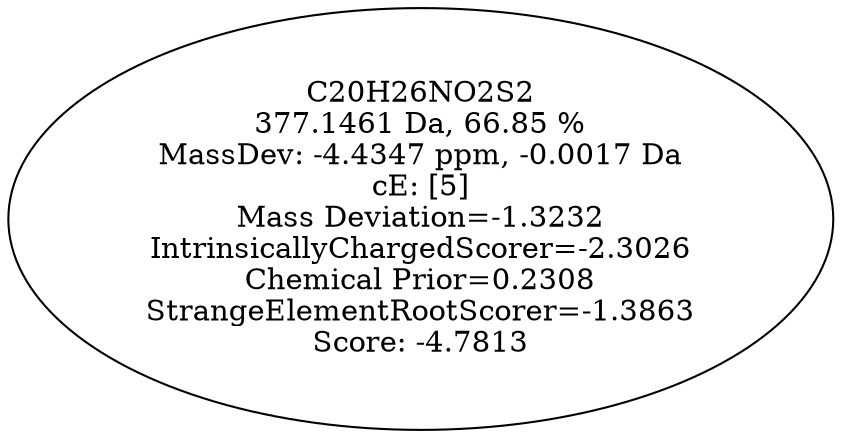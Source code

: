 strict digraph {
v1 [label="C20H26NO2S2\n377.1461 Da, 66.85 %\nMassDev: -4.4347 ppm, -0.0017 Da\ncE: [5]\nMass Deviation=-1.3232\nIntrinsicallyChargedScorer=-2.3026\nChemical Prior=0.2308\nStrangeElementRootScorer=-1.3863\nScore: -4.7813"];
}